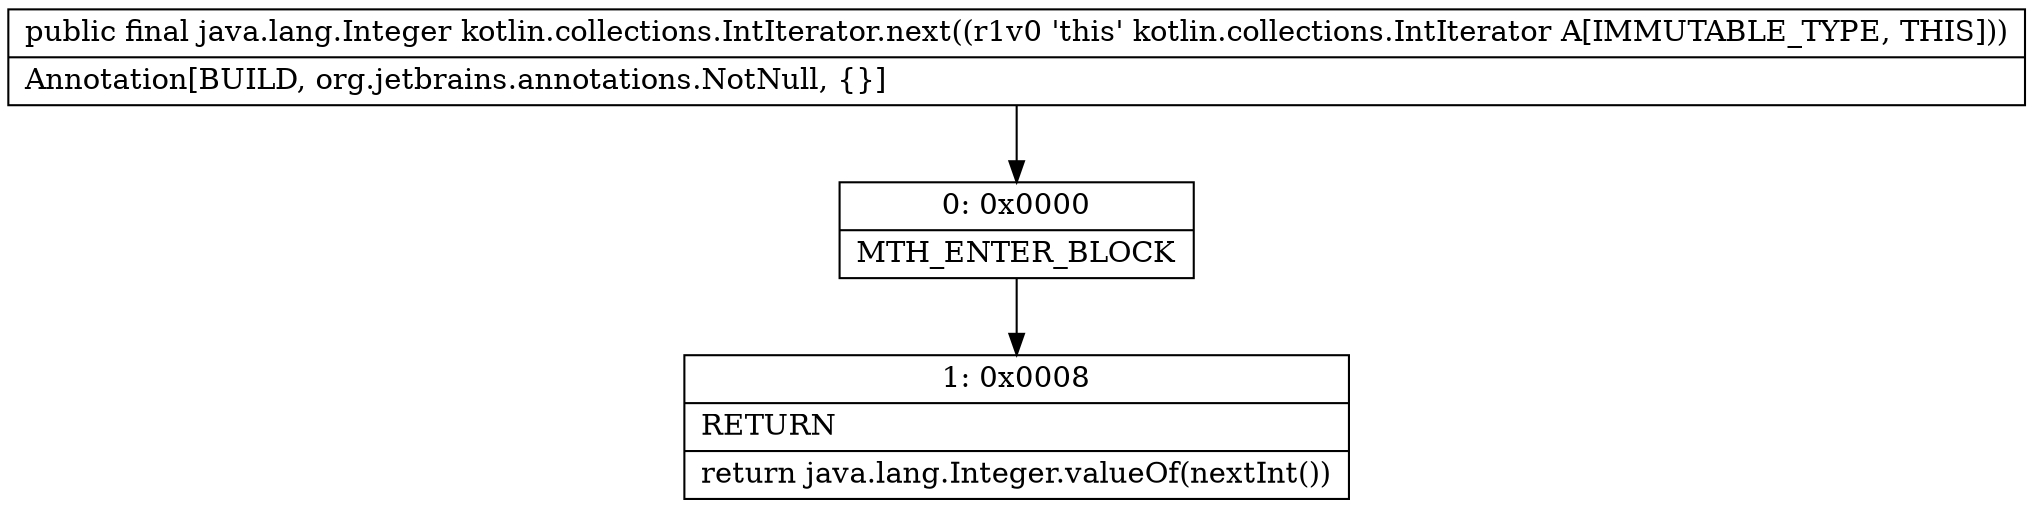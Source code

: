 digraph "CFG forkotlin.collections.IntIterator.next()Ljava\/lang\/Integer;" {
Node_0 [shape=record,label="{0\:\ 0x0000|MTH_ENTER_BLOCK\l}"];
Node_1 [shape=record,label="{1\:\ 0x0008|RETURN\l|return java.lang.Integer.valueOf(nextInt())\l}"];
MethodNode[shape=record,label="{public final java.lang.Integer kotlin.collections.IntIterator.next((r1v0 'this' kotlin.collections.IntIterator A[IMMUTABLE_TYPE, THIS]))  | Annotation[BUILD, org.jetbrains.annotations.NotNull, \{\}]\l}"];
MethodNode -> Node_0;
Node_0 -> Node_1;
}

